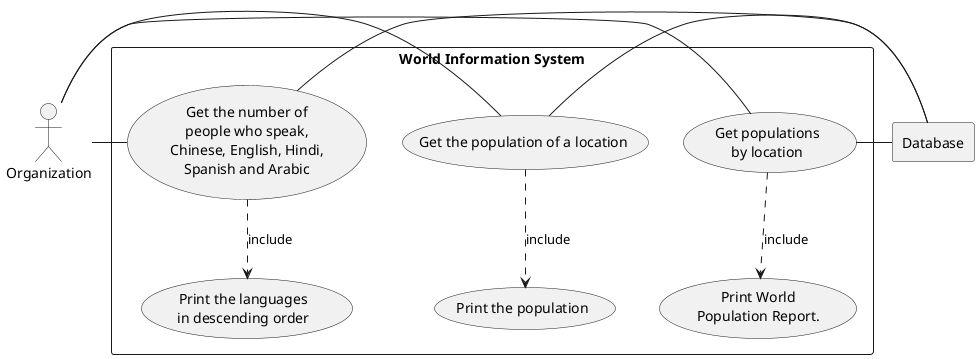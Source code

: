 @startuml

actor Organization as "Organization"

rectangle Database

rectangle "World Information System" {
    usecase UC1 as "Get populations
    by location"
    usecase UC2 as "Get the population of a location"
    usecase UC3 as "Get the number of
     people who speak,
     Chinese, English, Hindi,
      Spanish and Arabic"
    usecase UCa as "Print World
    Population Report."
    usecase UCb as "Print the population"
    usecase UCc as "Print the languages
    in descending order"

    Organization - UC1
    UC1 ..> UCa : include
    UC1 - Database

    Organization - UC2
    UC2 ..> UCb : include
    UC2 - Database

    Organization - UC3
    UC3 ..> UCc : include
    UC3 - Database
}

@enduml